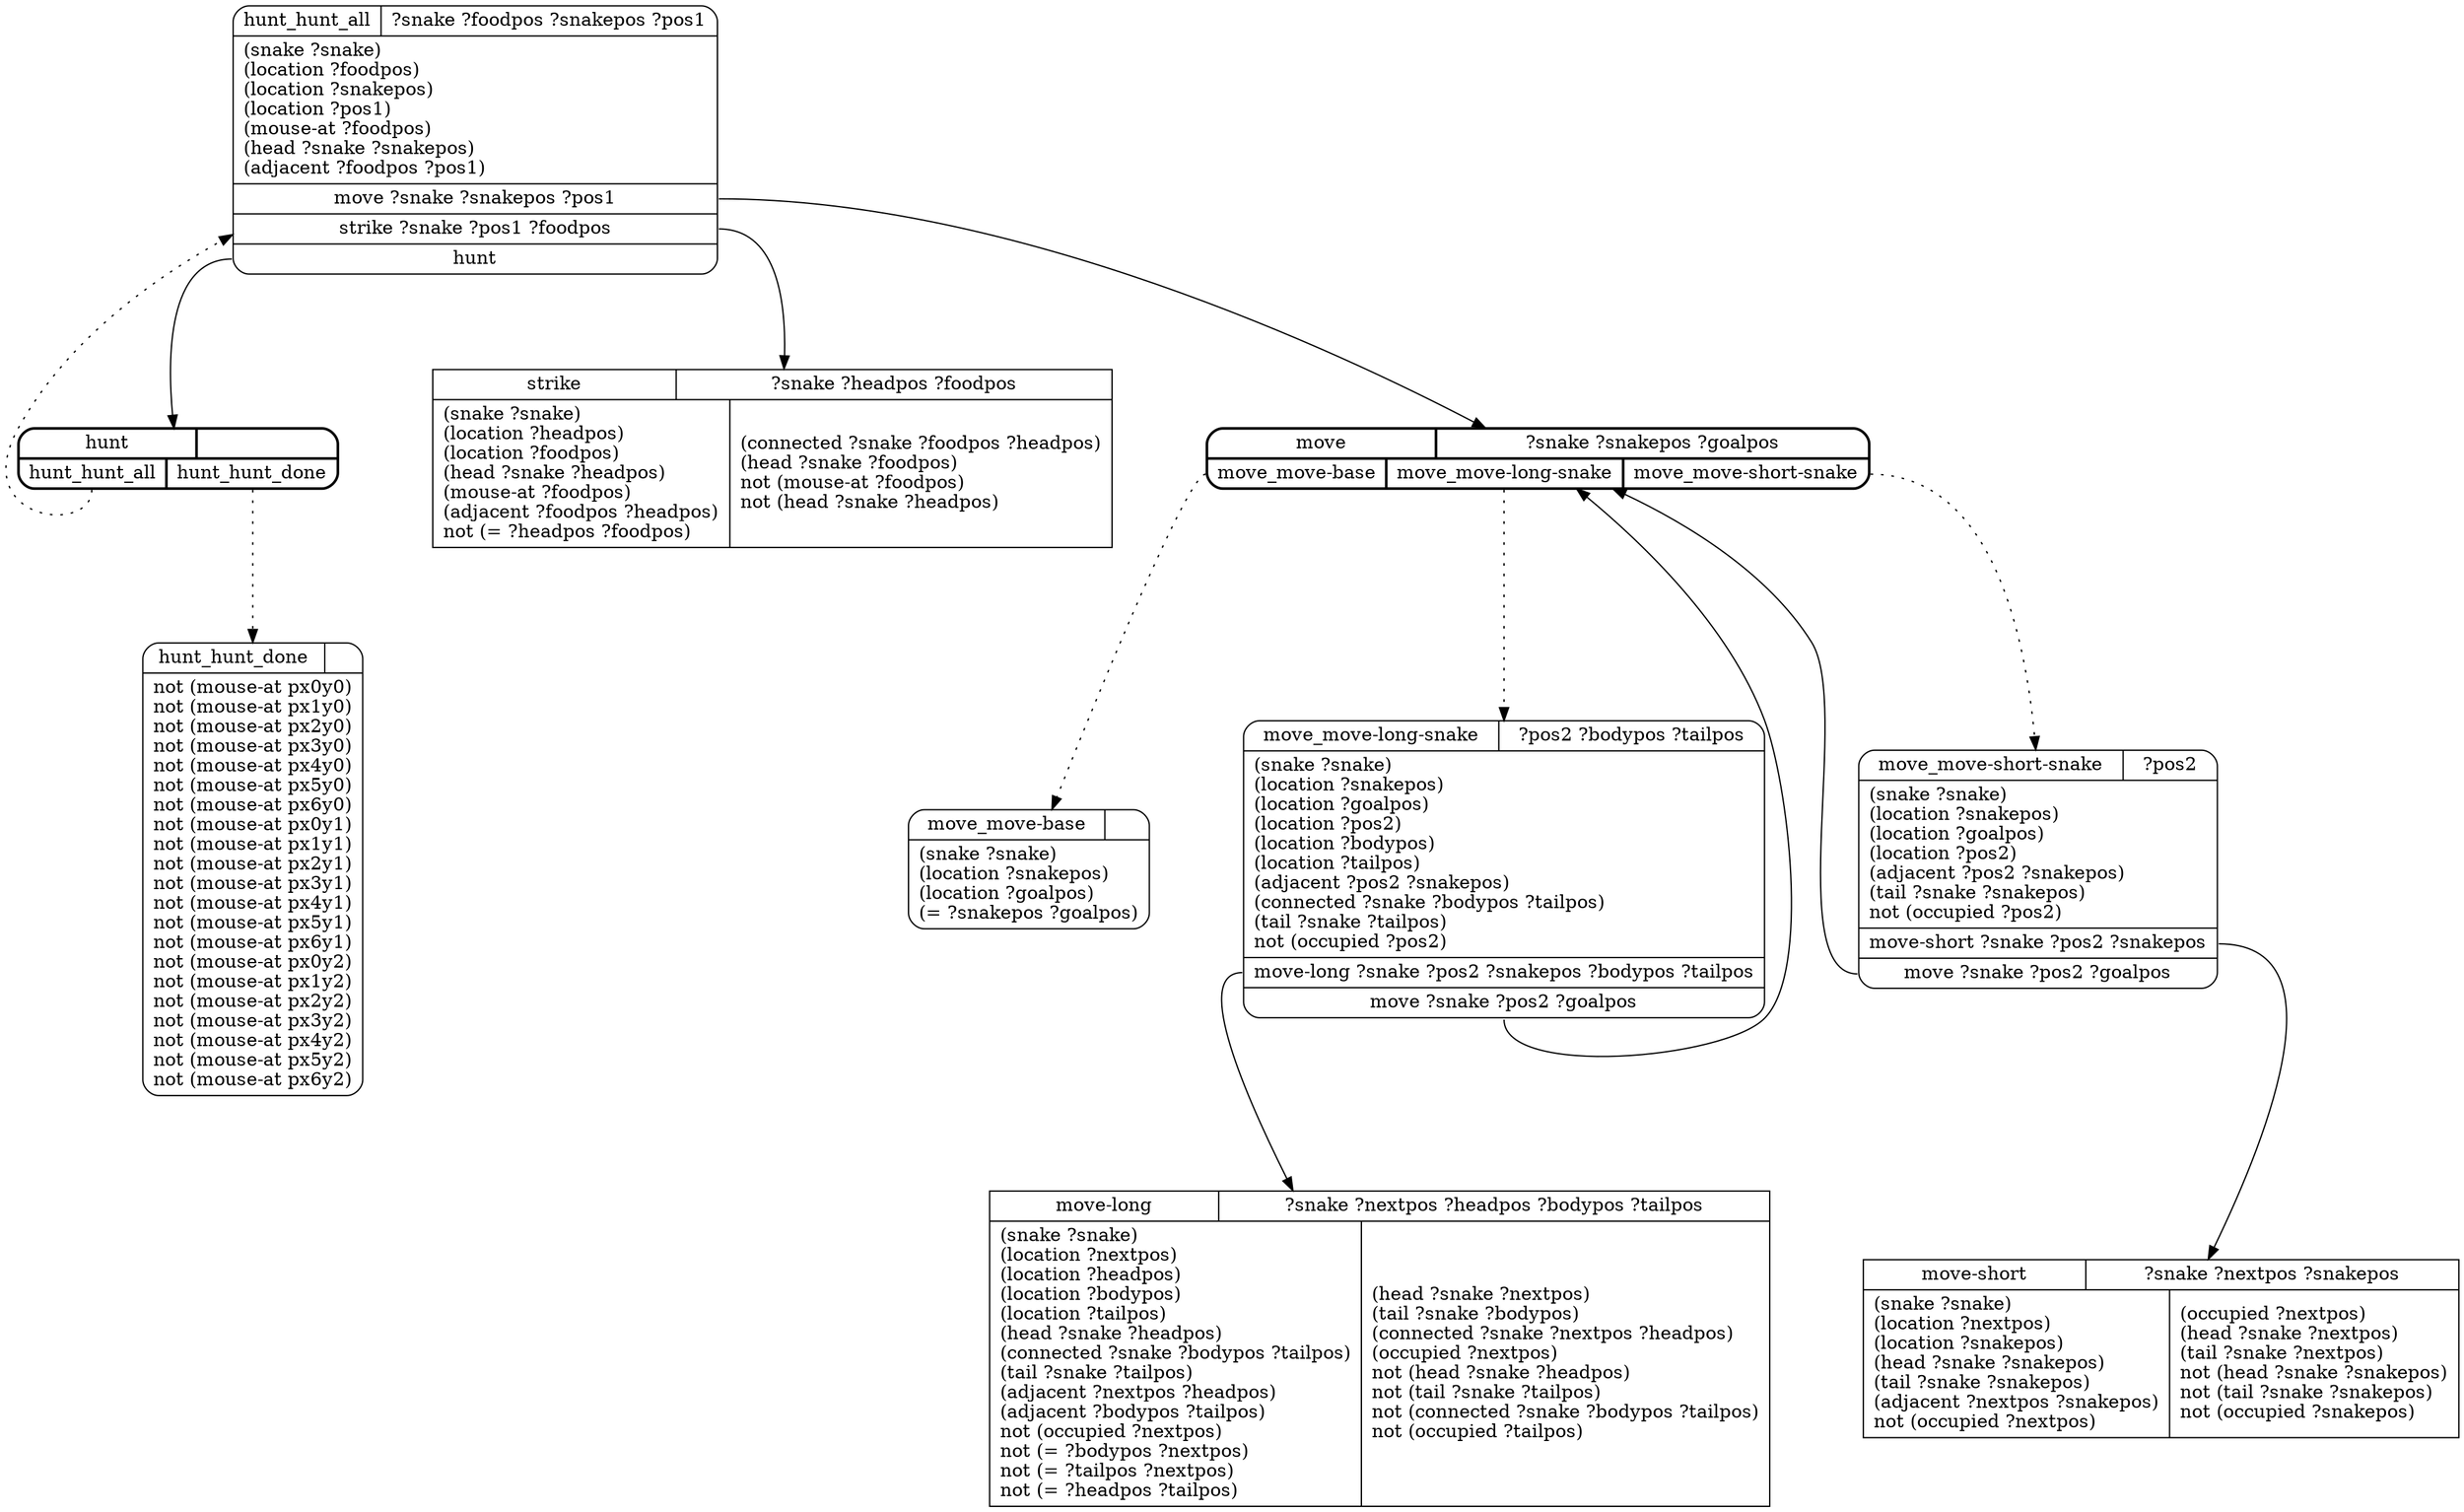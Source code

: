// Generated by Hype
digraph "snake" {
  nodesep=1
  ranksep=1
  // Operators
  "strike" [
    shape=record
    label="{{strike|?snake ?headpos ?foodpos}|{(snake ?snake)\l(location ?headpos)\l(location ?foodpos)\l(head ?snake ?headpos)\l(mouse-at ?foodpos)\l(adjacent ?foodpos ?headpos)\lnot (= ?headpos ?foodpos)\l|(connected ?snake ?foodpos ?headpos)\l(head ?snake ?foodpos)\lnot (mouse-at ?foodpos)\lnot (head ?snake ?headpos)\l}}"
  ]
  "move-short" [
    shape=record
    label="{{move-short|?snake ?nextpos ?snakepos}|{(snake ?snake)\l(location ?nextpos)\l(location ?snakepos)\l(head ?snake ?snakepos)\l(tail ?snake ?snakepos)\l(adjacent ?nextpos ?snakepos)\lnot (occupied ?nextpos)\l|(occupied ?nextpos)\l(head ?snake ?nextpos)\l(tail ?snake ?nextpos)\lnot (head ?snake ?snakepos)\lnot (tail ?snake ?snakepos)\lnot (occupied ?snakepos)\l}}"
  ]
  "move-long" [
    shape=record
    label="{{move-long|?snake ?nextpos ?headpos ?bodypos ?tailpos}|{(snake ?snake)\l(location ?nextpos)\l(location ?headpos)\l(location ?bodypos)\l(location ?tailpos)\l(head ?snake ?headpos)\l(connected ?snake ?bodypos ?tailpos)\l(tail ?snake ?tailpos)\l(adjacent ?nextpos ?headpos)\l(adjacent ?bodypos ?tailpos)\lnot (occupied ?nextpos)\lnot (= ?bodypos ?nextpos)\lnot (= ?tailpos ?nextpos)\lnot (= ?headpos ?tailpos)\l|(head ?snake ?nextpos)\l(tail ?snake ?bodypos)\l(connected ?snake ?nextpos ?headpos)\l(occupied ?nextpos)\lnot (head ?snake ?headpos)\lnot (tail ?snake ?tailpos)\lnot (connected ?snake ?bodypos ?tailpos)\lnot (occupied ?tailpos)\l}}"
  ]
  // Methods
  "hunt" [
    shape=Mrecord
    style=bold
    label="{{hunt|}|{<n0>hunt_hunt_all|<n1>hunt_hunt_done}}"
  ]
  "label_hunt_hunt_all" [
    shape=Mrecord
    label="{{hunt_hunt_all|?snake ?foodpos ?snakepos ?pos1}|(snake ?snake)\l(location ?foodpos)\l(location ?snakepos)\l(location ?pos1)\l(mouse-at ?foodpos)\l(head ?snake ?snakepos)\l(adjacent ?foodpos ?pos1)\l|<n0>move ?snake ?snakepos ?pos1|<n1>strike ?snake ?pos1 ?foodpos|<n2>hunt}"
  ]
  "hunt":n0 -> "label_hunt_hunt_all" [style=dotted]
  "label_hunt_hunt_all":n0 -> "move"
  "label_hunt_hunt_all":n1 -> "strike"
  "label_hunt_hunt_all":n2 -> "hunt"
  "label_hunt_hunt_done" [
    shape=Mrecord
    label="{{hunt_hunt_done|}|not (mouse-at px0y0)\lnot (mouse-at px1y0)\lnot (mouse-at px2y0)\lnot (mouse-at px3y0)\lnot (mouse-at px4y0)\lnot (mouse-at px5y0)\lnot (mouse-at px6y0)\lnot (mouse-at px0y1)\lnot (mouse-at px1y1)\lnot (mouse-at px2y1)\lnot (mouse-at px3y1)\lnot (mouse-at px4y1)\lnot (mouse-at px5y1)\lnot (mouse-at px6y1)\lnot (mouse-at px0y2)\lnot (mouse-at px1y2)\lnot (mouse-at px2y2)\lnot (mouse-at px3y2)\lnot (mouse-at px4y2)\lnot (mouse-at px5y2)\lnot (mouse-at px6y2)\l}"
  ]
  "hunt":n1 -> "label_hunt_hunt_done" [style=dotted]
  "move" [
    shape=Mrecord
    style=bold
    label="{{move|?snake ?snakepos ?goalpos}|{<n0>move_move-base|<n1>move_move-long-snake|<n2>move_move-short-snake}}"
  ]
  "label_move_move-base" [
    shape=Mrecord
    label="{{move_move-base|}|(snake ?snake)\l(location ?snakepos)\l(location ?goalpos)\l(= ?snakepos ?goalpos)\l}"
  ]
  "move":n0 -> "label_move_move-base" [style=dotted]
  "label_move_move-long-snake" [
    shape=Mrecord
    label="{{move_move-long-snake|?pos2 ?bodypos ?tailpos}|(snake ?snake)\l(location ?snakepos)\l(location ?goalpos)\l(location ?pos2)\l(location ?bodypos)\l(location ?tailpos)\l(adjacent ?pos2 ?snakepos)\l(connected ?snake ?bodypos ?tailpos)\l(tail ?snake ?tailpos)\lnot (occupied ?pos2)\l|<n0>move-long ?snake ?pos2 ?snakepos ?bodypos ?tailpos|<n1>move ?snake ?pos2 ?goalpos}"
  ]
  "move":n1 -> "label_move_move-long-snake" [style=dotted]
  "label_move_move-long-snake":n0 -> "move-long"
  "label_move_move-long-snake":n1 -> "move"
  "label_move_move-short-snake" [
    shape=Mrecord
    label="{{move_move-short-snake|?pos2}|(snake ?snake)\l(location ?snakepos)\l(location ?goalpos)\l(location ?pos2)\l(adjacent ?pos2 ?snakepos)\l(tail ?snake ?snakepos)\lnot (occupied ?pos2)\l|<n0>move-short ?snake ?pos2 ?snakepos|<n1>move ?snake ?pos2 ?goalpos}"
  ]
  "move":n2 -> "label_move_move-short-snake" [style=dotted]
  "label_move_move-short-snake":n0 -> "move-short"
  "label_move_move-short-snake":n1 -> "move"
}
